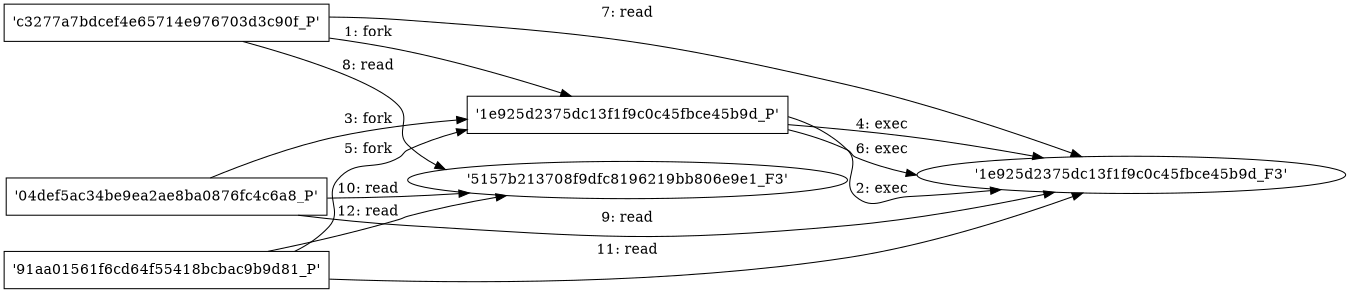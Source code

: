 digraph "D:\Learning\Paper\apt\基于CTI的攻击预警\Dataset\攻击图\ASGfromALLCTI\Arbitrary Code Execution Vulnerabilities in MuPDF Identified and Patched.dot" {
rankdir="LR"
size="9"
fixedsize="false"
splines="true"
nodesep=0.3
ranksep=0
fontsize=10
overlap="scalexy"
engine= "neato"
	"'c3277a7bdcef4e65714e976703d3c90f_P'" [node_type=Process shape=box]
	"'1e925d2375dc13f1f9c0c45fbce45b9d_P'" [node_type=Process shape=box]
	"'c3277a7bdcef4e65714e976703d3c90f_P'" -> "'1e925d2375dc13f1f9c0c45fbce45b9d_P'" [label="1: fork"]
	"'1e925d2375dc13f1f9c0c45fbce45b9d_P'" [node_type=Process shape=box]
	"'1e925d2375dc13f1f9c0c45fbce45b9d_F3'" [node_type=File shape=ellipse]
	"'1e925d2375dc13f1f9c0c45fbce45b9d_P'" -> "'1e925d2375dc13f1f9c0c45fbce45b9d_F3'" [label="2: exec"]
	"'04def5ac34be9ea2ae8ba0876fc4c6a8_P'" [node_type=Process shape=box]
	"'1e925d2375dc13f1f9c0c45fbce45b9d_P'" [node_type=Process shape=box]
	"'04def5ac34be9ea2ae8ba0876fc4c6a8_P'" -> "'1e925d2375dc13f1f9c0c45fbce45b9d_P'" [label="3: fork"]
	"'1e925d2375dc13f1f9c0c45fbce45b9d_P'" [node_type=Process shape=box]
	"'1e925d2375dc13f1f9c0c45fbce45b9d_F3'" [node_type=File shape=ellipse]
	"'1e925d2375dc13f1f9c0c45fbce45b9d_P'" -> "'1e925d2375dc13f1f9c0c45fbce45b9d_F3'" [label="4: exec"]
	"'91aa01561f6cd64f55418bcbac9b9d81_P'" [node_type=Process shape=box]
	"'1e925d2375dc13f1f9c0c45fbce45b9d_P'" [node_type=Process shape=box]
	"'91aa01561f6cd64f55418bcbac9b9d81_P'" -> "'1e925d2375dc13f1f9c0c45fbce45b9d_P'" [label="5: fork"]
	"'1e925d2375dc13f1f9c0c45fbce45b9d_P'" [node_type=Process shape=box]
	"'1e925d2375dc13f1f9c0c45fbce45b9d_F3'" [node_type=File shape=ellipse]
	"'1e925d2375dc13f1f9c0c45fbce45b9d_P'" -> "'1e925d2375dc13f1f9c0c45fbce45b9d_F3'" [label="6: exec"]
	"'1e925d2375dc13f1f9c0c45fbce45b9d_F3'" [node_type=file shape=ellipse]
	"'c3277a7bdcef4e65714e976703d3c90f_P'" [node_type=Process shape=box]
	"'c3277a7bdcef4e65714e976703d3c90f_P'" -> "'1e925d2375dc13f1f9c0c45fbce45b9d_F3'" [label="7: read"]
	"'5157b213708f9dfc8196219bb806e9e1_F3'" [node_type=file shape=ellipse]
	"'c3277a7bdcef4e65714e976703d3c90f_P'" [node_type=Process shape=box]
	"'c3277a7bdcef4e65714e976703d3c90f_P'" -> "'5157b213708f9dfc8196219bb806e9e1_F3'" [label="8: read"]
	"'1e925d2375dc13f1f9c0c45fbce45b9d_F3'" [node_type=file shape=ellipse]
	"'04def5ac34be9ea2ae8ba0876fc4c6a8_P'" [node_type=Process shape=box]
	"'04def5ac34be9ea2ae8ba0876fc4c6a8_P'" -> "'1e925d2375dc13f1f9c0c45fbce45b9d_F3'" [label="9: read"]
	"'5157b213708f9dfc8196219bb806e9e1_F3'" [node_type=file shape=ellipse]
	"'04def5ac34be9ea2ae8ba0876fc4c6a8_P'" [node_type=Process shape=box]
	"'04def5ac34be9ea2ae8ba0876fc4c6a8_P'" -> "'5157b213708f9dfc8196219bb806e9e1_F3'" [label="10: read"]
	"'1e925d2375dc13f1f9c0c45fbce45b9d_F3'" [node_type=file shape=ellipse]
	"'91aa01561f6cd64f55418bcbac9b9d81_P'" [node_type=Process shape=box]
	"'91aa01561f6cd64f55418bcbac9b9d81_P'" -> "'1e925d2375dc13f1f9c0c45fbce45b9d_F3'" [label="11: read"]
	"'5157b213708f9dfc8196219bb806e9e1_F3'" [node_type=file shape=ellipse]
	"'91aa01561f6cd64f55418bcbac9b9d81_P'" [node_type=Process shape=box]
	"'91aa01561f6cd64f55418bcbac9b9d81_P'" -> "'5157b213708f9dfc8196219bb806e9e1_F3'" [label="12: read"]
}
